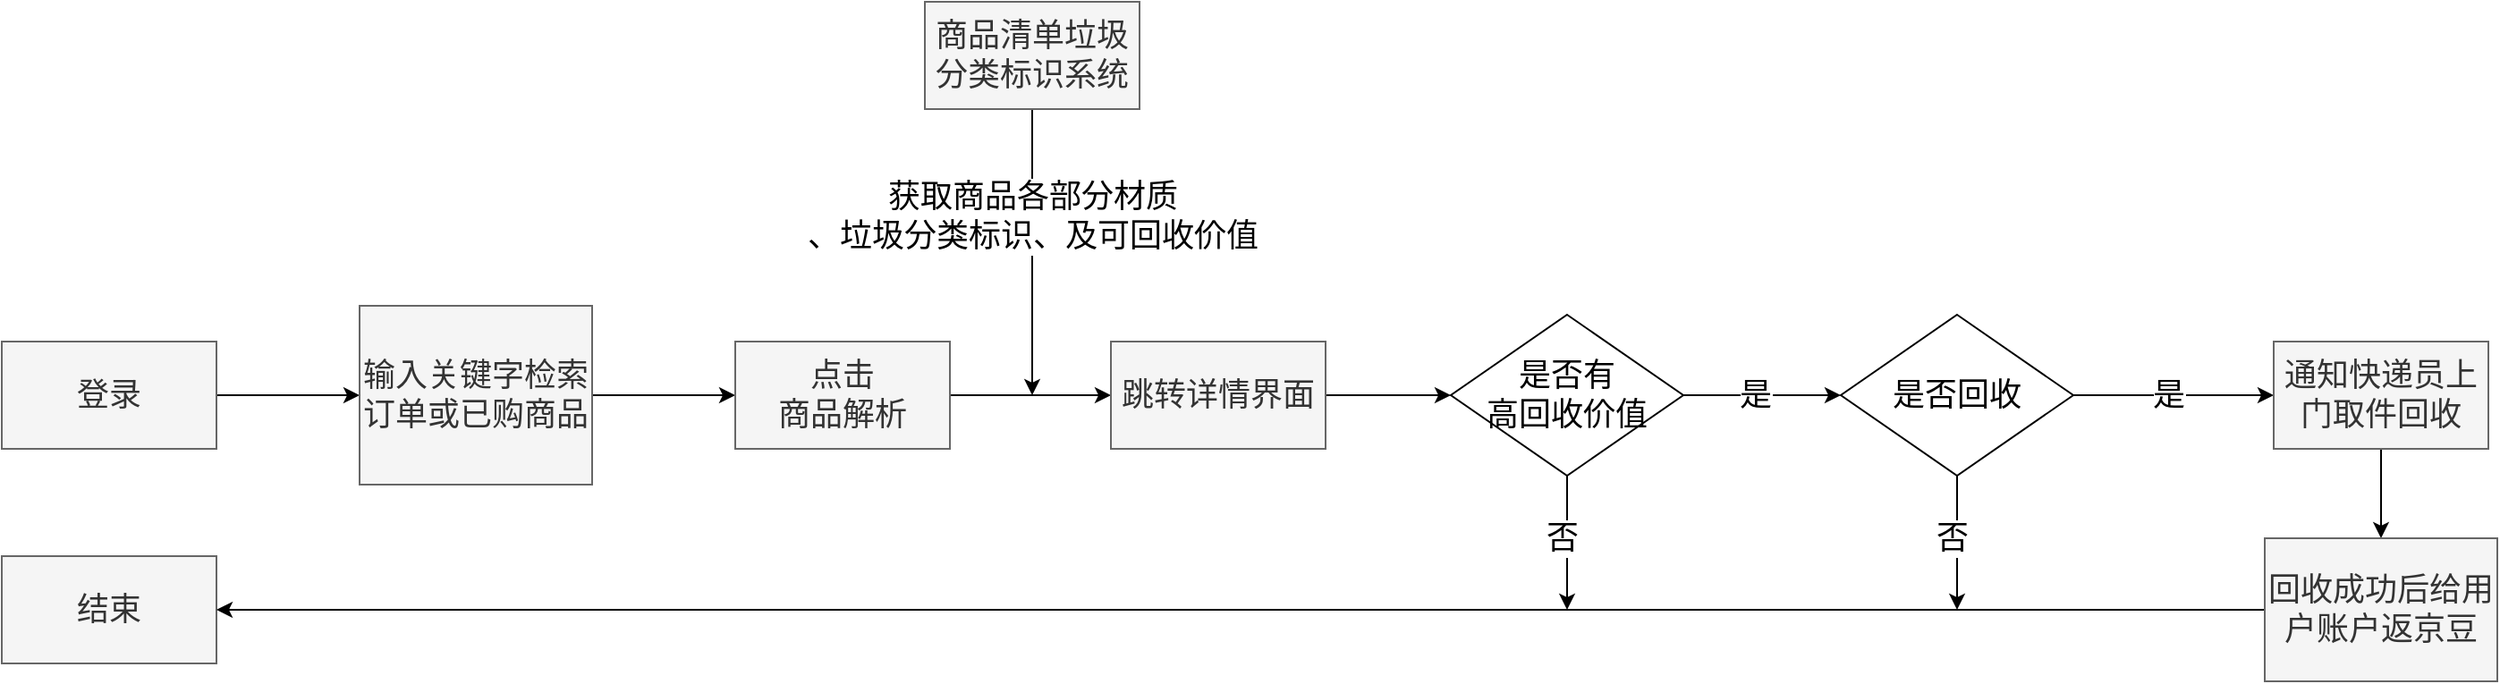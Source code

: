 <mxfile version="16.4.5" type="github"><diagram id="q6w4WFkvq4iWPvaM0_aO" name="Page-1"><mxGraphModel dx="2062" dy="1122" grid="1" gridSize="10" guides="1" tooltips="1" connect="1" arrows="1" fold="1" page="1" pageScale="1" pageWidth="827" pageHeight="1169" math="0" shadow="0"><root><mxCell id="0"/><mxCell id="1" parent="0"/><object label="" id="FePMQHP-cLEywhtSvnkT-39"><mxCell style="edgeStyle=orthogonalEdgeStyle;rounded=0;orthogonalLoop=1;jettySize=auto;html=1;fontSize=18;" edge="1" parent="1" source="FePMQHP-cLEywhtSvnkT-20"><mxGeometry relative="1" as="geometry"><mxPoint x="1123" y="480" as="targetPoint"/></mxGeometry></mxCell></object><mxCell id="FePMQHP-cLEywhtSvnkT-3" value="" style="edgeStyle=orthogonalEdgeStyle;rounded=0;orthogonalLoop=1;jettySize=auto;html=1;fontSize=18;" edge="1" parent="1" source="FePMQHP-cLEywhtSvnkT-1" target="FePMQHP-cLEywhtSvnkT-2"><mxGeometry relative="1" as="geometry"/></mxCell><mxCell id="FePMQHP-cLEywhtSvnkT-1" value="&lt;font style=&quot;font-size: 18px&quot;&gt;登录&lt;/font&gt;" style="rounded=0;whiteSpace=wrap;html=1;fillColor=#f5f5f5;fontColor=#333333;strokeColor=#666666;" vertex="1" parent="1"><mxGeometry x="30" y="330" width="120" height="60" as="geometry"/></mxCell><mxCell id="FePMQHP-cLEywhtSvnkT-5" value="" style="edgeStyle=orthogonalEdgeStyle;rounded=0;orthogonalLoop=1;jettySize=auto;html=1;fontSize=18;" edge="1" parent="1" source="FePMQHP-cLEywhtSvnkT-2" target="FePMQHP-cLEywhtSvnkT-4"><mxGeometry relative="1" as="geometry"/></mxCell><mxCell id="FePMQHP-cLEywhtSvnkT-2" value="&lt;font style=&quot;font-size: 18px&quot;&gt;输入关键字检索订单或已购商品&lt;/font&gt;" style="rounded=0;whiteSpace=wrap;html=1;fillColor=#f5f5f5;fontColor=#333333;strokeColor=#666666;" vertex="1" parent="1"><mxGeometry x="230" y="310" width="130" height="100" as="geometry"/></mxCell><mxCell id="FePMQHP-cLEywhtSvnkT-7" value="" style="edgeStyle=orthogonalEdgeStyle;rounded=0;orthogonalLoop=1;jettySize=auto;html=1;fontSize=18;" edge="1" parent="1" source="FePMQHP-cLEywhtSvnkT-4" target="FePMQHP-cLEywhtSvnkT-6"><mxGeometry relative="1" as="geometry"/></mxCell><mxCell id="FePMQHP-cLEywhtSvnkT-4" value="&lt;font style=&quot;font-size: 18px&quot;&gt;点击&lt;br&gt;商品解析&lt;/font&gt;" style="rounded=0;whiteSpace=wrap;html=1;fillColor=#f5f5f5;fontColor=#333333;strokeColor=#666666;" vertex="1" parent="1"><mxGeometry x="440" y="330" width="120" height="60" as="geometry"/></mxCell><mxCell id="FePMQHP-cLEywhtSvnkT-9" value="" style="edgeStyle=orthogonalEdgeStyle;rounded=0;orthogonalLoop=1;jettySize=auto;html=1;fontSize=18;" edge="1" parent="1" source="FePMQHP-cLEywhtSvnkT-6"><mxGeometry relative="1" as="geometry"><mxPoint x="840" y="360" as="targetPoint"/></mxGeometry></mxCell><mxCell id="FePMQHP-cLEywhtSvnkT-6" value="&lt;span style=&quot;font-size: 18px&quot;&gt;跳转详情界面&lt;/span&gt;" style="rounded=0;whiteSpace=wrap;html=1;fillColor=#f5f5f5;fontColor=#333333;strokeColor=#666666;" vertex="1" parent="1"><mxGeometry x="650" y="330" width="120" height="60" as="geometry"/></mxCell><mxCell id="FePMQHP-cLEywhtSvnkT-11" style="edgeStyle=orthogonalEdgeStyle;rounded=0;orthogonalLoop=1;jettySize=auto;html=1;fontSize=18;" edge="1" parent="1" source="FePMQHP-cLEywhtSvnkT-10"><mxGeometry relative="1" as="geometry"><mxPoint x="606" y="360" as="targetPoint"/></mxGeometry></mxCell><mxCell id="FePMQHP-cLEywhtSvnkT-12" value="获取商品各部分材质&lt;br&gt;、垃圾分类标识、及可回收价值" style="edgeLabel;html=1;align=center;verticalAlign=middle;resizable=0;points=[];fontSize=18;" vertex="1" connectable="0" parent="FePMQHP-cLEywhtSvnkT-11"><mxGeometry x="-0.25" relative="1" as="geometry"><mxPoint as="offset"/></mxGeometry></mxCell><mxCell id="FePMQHP-cLEywhtSvnkT-10" value="&lt;span style=&quot;font-size: 18px&quot;&gt;商品清单垃圾分类标识系统&lt;/span&gt;" style="rounded=0;whiteSpace=wrap;html=1;fillColor=#f5f5f5;fontColor=#333333;strokeColor=#666666;" vertex="1" parent="1"><mxGeometry x="546" y="140" width="120" height="60" as="geometry"/></mxCell><mxCell id="FePMQHP-cLEywhtSvnkT-28" value="" style="edgeStyle=orthogonalEdgeStyle;rounded=0;orthogonalLoop=1;jettySize=auto;html=1;fontSize=18;" edge="1" parent="1" source="FePMQHP-cLEywhtSvnkT-13" target="FePMQHP-cLEywhtSvnkT-20"><mxGeometry relative="1" as="geometry"/></mxCell><mxCell id="FePMQHP-cLEywhtSvnkT-38" style="edgeStyle=orthogonalEdgeStyle;rounded=0;orthogonalLoop=1;jettySize=auto;html=1;fontSize=18;" edge="1" parent="1" source="FePMQHP-cLEywhtSvnkT-13"><mxGeometry relative="1" as="geometry"><mxPoint x="905" y="480" as="targetPoint"/></mxGeometry></mxCell><mxCell id="FePMQHP-cLEywhtSvnkT-13" value="是否有&lt;br&gt;高回收价值" style="rhombus;whiteSpace=wrap;html=1;fontSize=18;" vertex="1" parent="1"><mxGeometry x="840" y="315" width="130" height="90" as="geometry"/></mxCell><mxCell id="FePMQHP-cLEywhtSvnkT-15" value="&lt;font style=&quot;font-size: 18px&quot;&gt;结束&lt;/font&gt;" style="rounded=0;whiteSpace=wrap;html=1;fillColor=#f5f5f5;fontColor=#333333;strokeColor=#666666;" vertex="1" parent="1"><mxGeometry x="30" y="450" width="120" height="60" as="geometry"/></mxCell><mxCell id="FePMQHP-cLEywhtSvnkT-33" value="" style="edgeStyle=orthogonalEdgeStyle;rounded=0;orthogonalLoop=1;jettySize=auto;html=1;fontSize=18;" edge="1" parent="1" source="FePMQHP-cLEywhtSvnkT-20" target="FePMQHP-cLEywhtSvnkT-32"><mxGeometry relative="1" as="geometry"/></mxCell><mxCell id="FePMQHP-cLEywhtSvnkT-34" value="是" style="edgeLabel;html=1;align=center;verticalAlign=middle;resizable=0;points=[];fontSize=18;" vertex="1" connectable="0" parent="FePMQHP-cLEywhtSvnkT-33"><mxGeometry x="0.244" y="1" relative="1" as="geometry"><mxPoint x="-17" y="1" as="offset"/></mxGeometry></mxCell><mxCell id="FePMQHP-cLEywhtSvnkT-40" value="是" style="edgeLabel;html=1;align=center;verticalAlign=middle;resizable=0;points=[];fontSize=18;" vertex="1" connectable="0" parent="FePMQHP-cLEywhtSvnkT-33"><mxGeometry x="0.244" y="1" relative="1" as="geometry"><mxPoint x="-248" y="1" as="offset"/></mxGeometry></mxCell><mxCell id="FePMQHP-cLEywhtSvnkT-41" value="否" style="edgeLabel;html=1;align=center;verticalAlign=middle;resizable=0;points=[];fontSize=18;" vertex="1" connectable="0" parent="FePMQHP-cLEywhtSvnkT-33"><mxGeometry x="0.244" y="1" relative="1" as="geometry"><mxPoint x="-356" y="81" as="offset"/></mxGeometry></mxCell><mxCell id="FePMQHP-cLEywhtSvnkT-48" value="否" style="edgeLabel;html=1;align=center;verticalAlign=middle;resizable=0;points=[];fontSize=18;" vertex="1" connectable="0" parent="FePMQHP-cLEywhtSvnkT-33"><mxGeometry x="0.244" y="1" relative="1" as="geometry"><mxPoint x="-138" y="81" as="offset"/></mxGeometry></mxCell><mxCell id="FePMQHP-cLEywhtSvnkT-20" value="是否回收" style="rhombus;whiteSpace=wrap;html=1;fontSize=18;" vertex="1" parent="1"><mxGeometry x="1058" y="315" width="130" height="90" as="geometry"/></mxCell><mxCell id="FePMQHP-cLEywhtSvnkT-36" style="edgeStyle=orthogonalEdgeStyle;rounded=0;orthogonalLoop=1;jettySize=auto;html=1;entryX=1;entryY=0.5;entryDx=0;entryDy=0;fontSize=18;exitX=0;exitY=0.5;exitDx=0;exitDy=0;" edge="1" parent="1" source="FePMQHP-cLEywhtSvnkT-45" target="FePMQHP-cLEywhtSvnkT-15"><mxGeometry relative="1" as="geometry"><Array as="points"><mxPoint x="1295" y="480"/></Array></mxGeometry></mxCell><mxCell id="FePMQHP-cLEywhtSvnkT-46" value="" style="edgeStyle=orthogonalEdgeStyle;rounded=0;orthogonalLoop=1;jettySize=auto;html=1;fontSize=18;" edge="1" parent="1" source="FePMQHP-cLEywhtSvnkT-32" target="FePMQHP-cLEywhtSvnkT-45"><mxGeometry relative="1" as="geometry"/></mxCell><mxCell id="FePMQHP-cLEywhtSvnkT-32" value="&lt;span style=&quot;font-size: 18px&quot;&gt;通知快递员上门取件回收&lt;/span&gt;" style="rounded=0;whiteSpace=wrap;html=1;fillColor=#f5f5f5;fontColor=#333333;strokeColor=#666666;" vertex="1" parent="1"><mxGeometry x="1300" y="330" width="120" height="60" as="geometry"/></mxCell><mxCell id="FePMQHP-cLEywhtSvnkT-45" value="&lt;span style=&quot;font-size: 18px&quot;&gt;回收成功后给用户账户返京豆&lt;/span&gt;" style="rounded=0;whiteSpace=wrap;html=1;fillColor=#f5f5f5;fontColor=#333333;strokeColor=#666666;" vertex="1" parent="1"><mxGeometry x="1295" y="440" width="130" height="80" as="geometry"/></mxCell></root></mxGraphModel></diagram></mxfile>
